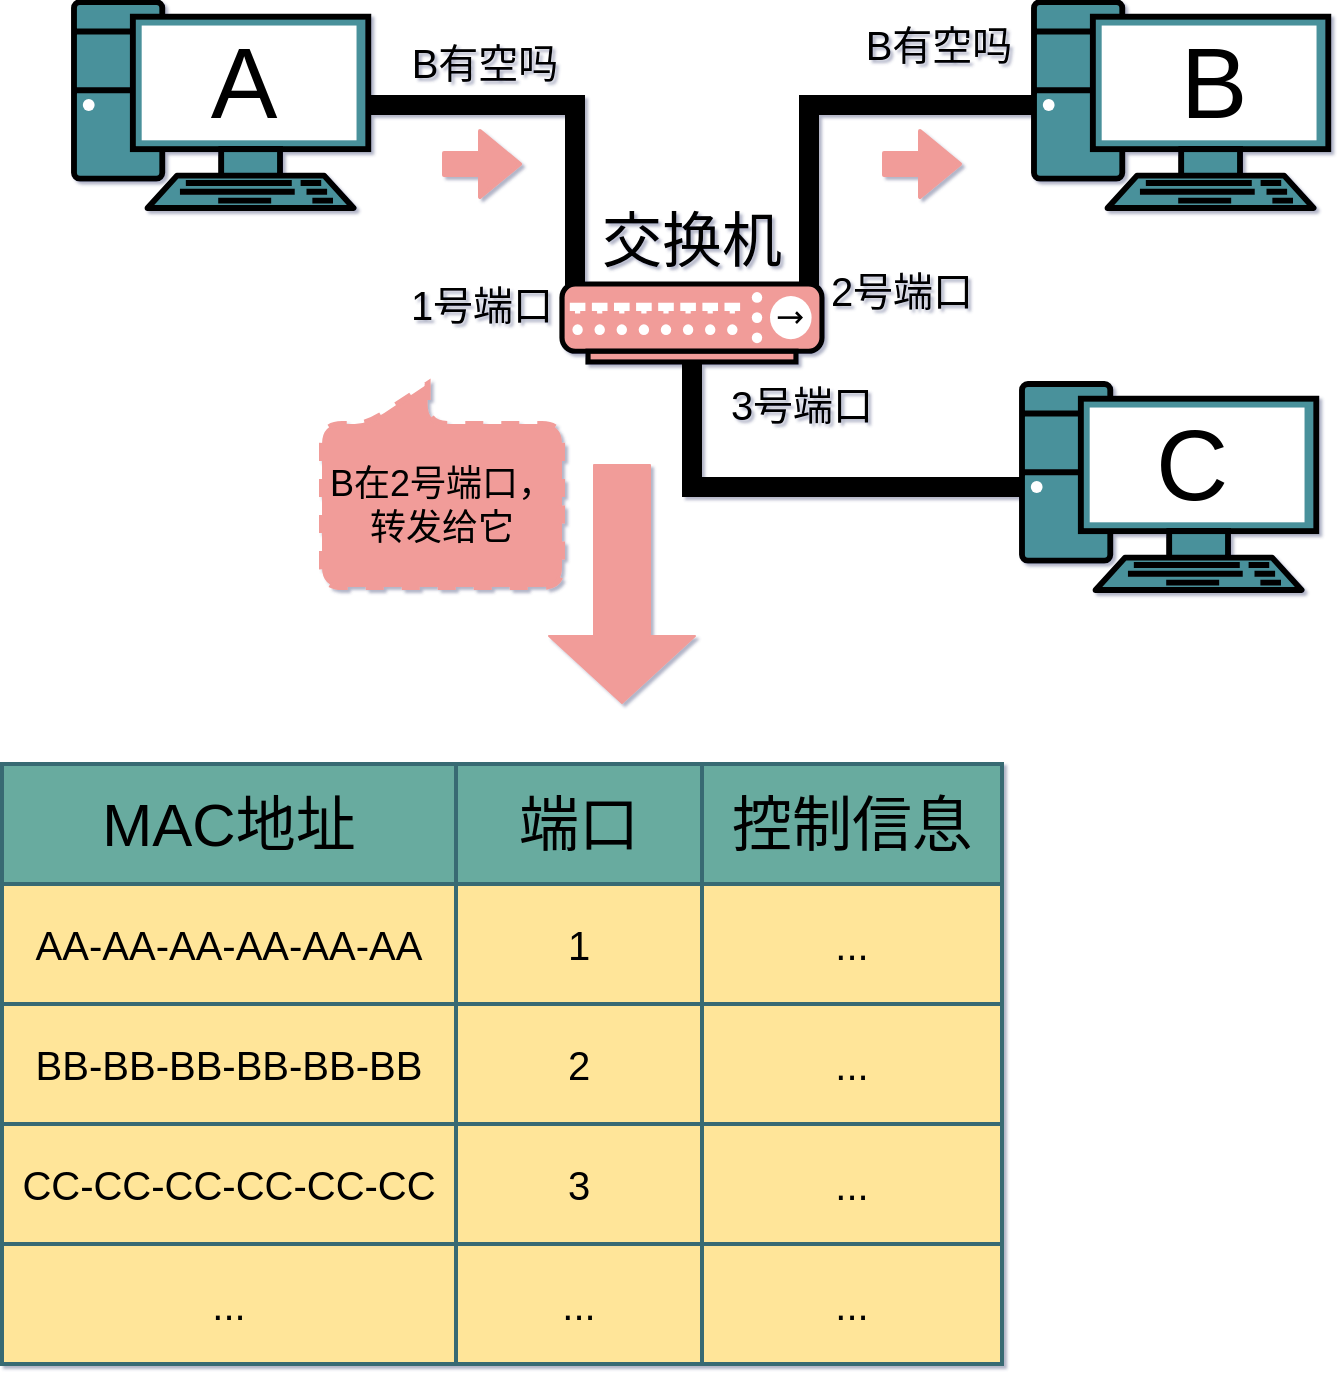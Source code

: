 <mxfile version="14.5.1" type="github">
  <diagram id="3228e29e-7158-1315-38df-8450db1d8a1d" name="Page-1">
    <mxGraphModel dx="1130" dy="817" grid="1" gridSize="10" guides="1" tooltips="1" connect="1" arrows="1" fold="1" page="1" pageScale="1" pageWidth="800" pageHeight="190" background="#ffffff" math="0" shadow="1">
      <root>
        <mxCell id="0" />
        <mxCell id="1" parent="0" />
        <mxCell id="hxIQwMxnJQ58AHrIh3xL-3" style="edgeStyle=orthogonalEdgeStyle;rounded=0;orthogonalLoop=1;jettySize=auto;html=1;exitX=1;exitY=0.5;exitDx=0;exitDy=0;exitPerimeter=0;strokeWidth=10;endArrow=none;endFill=0;entryX=0.05;entryY=0.05;entryDx=0;entryDy=0;entryPerimeter=0;" parent="1" source="WelgVeyDKxLRvEI-DW8B-16" target="fYc7Ru6buci-YKz5Eo-_-1" edge="1">
          <mxGeometry relative="1" as="geometry">
            <mxPoint x="360" y="180" as="targetPoint" />
          </mxGeometry>
        </mxCell>
        <mxCell id="WelgVeyDKxLRvEI-DW8B-16" value="" style="fontColor=#0066CC;verticalAlign=top;verticalLabelPosition=bottom;labelPosition=center;align=center;html=1;outlineConnect=0;gradientColor=none;gradientDirection=north;strokeWidth=2;shape=mxgraph.networks.pc;fillColor=#4A919B;" parent="1" vertex="1">
          <mxGeometry x="86.0" y="49" width="147.15" height="103" as="geometry" />
        </mxCell>
        <mxCell id="fYc7Ru6buci-YKz5Eo-_-2" style="edgeStyle=orthogonalEdgeStyle;rounded=0;orthogonalLoop=1;jettySize=auto;html=1;exitX=0;exitY=0.5;exitDx=0;exitDy=0;exitPerimeter=0;entryX=0.95;entryY=0.05;entryDx=0;entryDy=0;entryPerimeter=0;strokeWidth=10;endArrow=none;endFill=0;" parent="1" source="WelgVeyDKxLRvEI-DW8B-18" target="fYc7Ru6buci-YKz5Eo-_-1" edge="1">
          <mxGeometry relative="1" as="geometry" />
        </mxCell>
        <mxCell id="WelgVeyDKxLRvEI-DW8B-18" value="" style="fontColor=#0066CC;verticalAlign=top;verticalLabelPosition=bottom;labelPosition=center;align=center;html=1;outlineConnect=0;gradientColor=none;gradientDirection=north;strokeWidth=2;shape=mxgraph.networks.pc;fillColor=#4A919B;" parent="1" vertex="1">
          <mxGeometry x="566" y="49" width="147.15" height="103" as="geometry" />
        </mxCell>
        <mxCell id="hxIQwMxnJQ58AHrIh3xL-1" value="&lt;font style=&quot;font-size: 50px&quot;&gt;A&lt;/font&gt;" style="text;html=1;strokeColor=none;fillColor=none;align=center;verticalAlign=middle;whiteSpace=wrap;rounded=0;" parent="1" vertex="1">
          <mxGeometry x="151" y="79" width="40" height="20" as="geometry" />
        </mxCell>
        <mxCell id="hxIQwMxnJQ58AHrIh3xL-2" value="&lt;font style=&quot;font-size: 50px&quot;&gt;B&lt;/font&gt;" style="text;html=1;strokeColor=none;fillColor=none;align=center;verticalAlign=middle;whiteSpace=wrap;rounded=0;" parent="1" vertex="1">
          <mxGeometry x="636" y="79" width="40" height="20" as="geometry" />
        </mxCell>
        <mxCell id="fYc7Ru6buci-YKz5Eo-_-3" style="edgeStyle=orthogonalEdgeStyle;rounded=0;orthogonalLoop=1;jettySize=auto;html=1;exitX=0;exitY=0.5;exitDx=0;exitDy=0;exitPerimeter=0;endArrow=none;endFill=0;strokeWidth=10;" parent="1" source="_KJd5dzx4qh3lxpyMWcO-2" target="fYc7Ru6buci-YKz5Eo-_-1" edge="1">
          <mxGeometry relative="1" as="geometry" />
        </mxCell>
        <mxCell id="_KJd5dzx4qh3lxpyMWcO-2" value="" style="fontColor=#0066CC;verticalAlign=top;verticalLabelPosition=bottom;labelPosition=center;align=center;html=1;outlineConnect=0;gradientColor=none;gradientDirection=north;strokeWidth=2;shape=mxgraph.networks.pc;fillColor=#4A919B;" parent="1" vertex="1">
          <mxGeometry x="560" y="240" width="147.15" height="103" as="geometry" />
        </mxCell>
        <mxCell id="_KJd5dzx4qh3lxpyMWcO-3" value="&lt;span style=&quot;font-size: 50px&quot;&gt;C&lt;br&gt;&lt;/span&gt;" style="text;html=1;strokeColor=none;fillColor=none;align=center;verticalAlign=middle;whiteSpace=wrap;rounded=0;" parent="1" vertex="1">
          <mxGeometry x="625" y="270" width="40" height="20" as="geometry" />
        </mxCell>
        <mxCell id="fYc7Ru6buci-YKz5Eo-_-1" value="" style="fontColor=#0066CC;verticalAlign=top;verticalLabelPosition=bottom;labelPosition=center;align=center;html=1;outlineConnect=0;gradientColor=none;gradientDirection=north;strokeWidth=2;shape=mxgraph.networks.hub;fillColor=#F19C99;" parent="1" vertex="1">
          <mxGeometry x="330" y="190" width="130" height="39" as="geometry" />
        </mxCell>
        <mxCell id="fYc7Ru6buci-YKz5Eo-_-4" value="&lt;span style=&quot;font-size: 30px&quot;&gt;交换机&lt;/span&gt;" style="text;html=1;strokeColor=none;fillColor=none;align=center;verticalAlign=middle;whiteSpace=wrap;rounded=0;" parent="1" vertex="1">
          <mxGeometry x="345" y="152" width="100" height="31" as="geometry" />
        </mxCell>
        <mxCell id="bW8L0aDx1Iclk9FvhG7W-1" value="" style="shape=flexArrow;endArrow=classic;html=1;strokeWidth=2;fillColor=#F19C99;strokeColor=#F19C99;" parent="1" edge="1">
          <mxGeometry width="50" height="50" relative="1" as="geometry">
            <mxPoint x="270" y="130" as="sourcePoint" />
            <mxPoint x="310" y="130" as="targetPoint" />
          </mxGeometry>
        </mxCell>
        <mxCell id="bW8L0aDx1Iclk9FvhG7W-2" value="&lt;font style=&quot;font-size: 20px&quot;&gt;B有空吗&lt;/font&gt;" style="text;html=1;strokeColor=none;fillColor=none;align=center;verticalAlign=middle;whiteSpace=wrap;rounded=0;" parent="1" vertex="1">
          <mxGeometry x="233.15" y="58" width="116.85" height="41" as="geometry" />
        </mxCell>
        <mxCell id="bW8L0aDx1Iclk9FvhG7W-3" value="&lt;font style=&quot;font-size: 20px&quot;&gt;B有空吗&lt;/font&gt;" style="text;html=1;strokeColor=none;fillColor=none;align=center;verticalAlign=middle;whiteSpace=wrap;rounded=0;" parent="1" vertex="1">
          <mxGeometry x="460" y="49" width="116.85" height="41" as="geometry" />
        </mxCell>
        <mxCell id="bW8L0aDx1Iclk9FvhG7W-4" value="" style="shape=flexArrow;endArrow=classic;html=1;strokeWidth=2;fillColor=#F19C99;strokeColor=#F19C99;" parent="1" edge="1">
          <mxGeometry width="50" height="50" relative="1" as="geometry">
            <mxPoint x="490" y="130" as="sourcePoint" />
            <mxPoint x="530" y="130" as="targetPoint" />
          </mxGeometry>
        </mxCell>
        <mxCell id="bW8L0aDx1Iclk9FvhG7W-7" value="&lt;span style=&quot;font-size: 18px&quot;&gt;B在2号端口，转发给它&lt;/span&gt;" style="shape=callout;whiteSpace=wrap;html=1;perimeter=calloutPerimeter;dashed=1;rounded=1;strokeWidth=3;direction=west;size=20;position=0.56;base=30;position2=0.56;fillColor=#F19C99;strokeColor=#F19C99;" parent="1" vertex="1">
          <mxGeometry x="210" y="240" width="120" height="101.5" as="geometry" />
        </mxCell>
        <mxCell id="o6Qymi9LCWFlwB0xCJtG-19" value="MAC地址" style="rounded=0;whiteSpace=wrap;html=1;strokeColor=#376B73;strokeWidth=2;fontSize=30;fillColor=#67AB9F;" parent="1" vertex="1">
          <mxGeometry x="50" y="430" width="227" height="60" as="geometry" />
        </mxCell>
        <mxCell id="o6Qymi9LCWFlwB0xCJtG-20" value="端口" style="rounded=0;whiteSpace=wrap;html=1;strokeColor=#376B73;strokeWidth=2;fontSize=30;fillColor=#67AB9F;" parent="1" vertex="1">
          <mxGeometry x="277" y="430" width="123" height="60" as="geometry" />
        </mxCell>
        <mxCell id="o6Qymi9LCWFlwB0xCJtG-21" value="控制信息" style="rounded=0;whiteSpace=wrap;html=1;strokeColor=#376B73;strokeWidth=2;fontSize=30;fillColor=#67AB9F;" parent="1" vertex="1">
          <mxGeometry x="400" y="430" width="150" height="60" as="geometry" />
        </mxCell>
        <mxCell id="o6Qymi9LCWFlwB0xCJtG-22" value="AA-AA-AA-AA-AA-AA" style="rounded=0;whiteSpace=wrap;html=1;strokeColor=#376B73;strokeWidth=2;fontSize=20;fillColor=#FFE599;" parent="1" vertex="1">
          <mxGeometry x="50" y="490" width="227" height="60" as="geometry" />
        </mxCell>
        <mxCell id="o6Qymi9LCWFlwB0xCJtG-23" value="1" style="rounded=0;whiteSpace=wrap;html=1;strokeColor=#376B73;strokeWidth=2;fontSize=20;fillColor=#FFE599;" parent="1" vertex="1">
          <mxGeometry x="277" y="490" width="123" height="60" as="geometry" />
        </mxCell>
        <mxCell id="o6Qymi9LCWFlwB0xCJtG-24" value="..." style="rounded=0;whiteSpace=wrap;html=1;strokeColor=#376B73;strokeWidth=2;fontSize=20;fillColor=#FFE599;" parent="1" vertex="1">
          <mxGeometry x="400" y="490" width="150" height="60" as="geometry" />
        </mxCell>
        <mxCell id="o6Qymi9LCWFlwB0xCJtG-25" value="BB-BB-BB-BB-BB-BB" style="rounded=0;whiteSpace=wrap;html=1;strokeColor=#376B73;strokeWidth=2;fontSize=20;fillColor=#FFE599;" parent="1" vertex="1">
          <mxGeometry x="50" y="550" width="227" height="60" as="geometry" />
        </mxCell>
        <mxCell id="o6Qymi9LCWFlwB0xCJtG-26" value="2" style="rounded=0;whiteSpace=wrap;html=1;strokeColor=#376B73;strokeWidth=2;fontSize=20;fillColor=#FFE599;" parent="1" vertex="1">
          <mxGeometry x="277" y="550" width="123" height="60" as="geometry" />
        </mxCell>
        <mxCell id="o6Qymi9LCWFlwB0xCJtG-27" value="..." style="rounded=0;whiteSpace=wrap;html=1;strokeColor=#376B73;strokeWidth=2;fontSize=20;fillColor=#FFE599;" parent="1" vertex="1">
          <mxGeometry x="400" y="550" width="150" height="60" as="geometry" />
        </mxCell>
        <mxCell id="o6Qymi9LCWFlwB0xCJtG-28" value="CC-CC-CC-CC-CC-CC" style="rounded=0;whiteSpace=wrap;html=1;strokeColor=#376B73;strokeWidth=2;fontSize=20;fillColor=#FFE599;" parent="1" vertex="1">
          <mxGeometry x="50" y="610" width="227" height="60" as="geometry" />
        </mxCell>
        <mxCell id="o6Qymi9LCWFlwB0xCJtG-29" value="3" style="rounded=0;whiteSpace=wrap;html=1;strokeColor=#376B73;strokeWidth=2;fontSize=20;fillColor=#FFE599;" parent="1" vertex="1">
          <mxGeometry x="277" y="610" width="123" height="60" as="geometry" />
        </mxCell>
        <mxCell id="o6Qymi9LCWFlwB0xCJtG-30" value="..." style="rounded=0;whiteSpace=wrap;html=1;strokeColor=#376B73;strokeWidth=2;fontSize=20;fillColor=#FFE599;" parent="1" vertex="1">
          <mxGeometry x="400" y="610" width="150" height="60" as="geometry" />
        </mxCell>
        <mxCell id="o6Qymi9LCWFlwB0xCJtG-31" value="..." style="rounded=0;whiteSpace=wrap;html=1;strokeColor=#376B73;strokeWidth=2;fontSize=20;fillColor=#FFE599;" parent="1" vertex="1">
          <mxGeometry x="50" y="670" width="227" height="60" as="geometry" />
        </mxCell>
        <mxCell id="o6Qymi9LCWFlwB0xCJtG-32" value="..." style="rounded=0;whiteSpace=wrap;html=1;strokeColor=#376B73;strokeWidth=2;fontSize=20;fillColor=#FFE599;" parent="1" vertex="1">
          <mxGeometry x="277" y="670" width="123" height="60" as="geometry" />
        </mxCell>
        <mxCell id="o6Qymi9LCWFlwB0xCJtG-33" value="..." style="rounded=0;whiteSpace=wrap;html=1;strokeColor=#376B73;strokeWidth=2;fontSize=20;fillColor=#FFE599;" parent="1" vertex="1">
          <mxGeometry x="400" y="670" width="150" height="60" as="geometry" />
        </mxCell>
        <mxCell id="o6Qymi9LCWFlwB0xCJtG-34" value="" style="shape=flexArrow;endArrow=classic;html=1;fontSize=20;endWidth=44;endSize=10.83;width=28;strokeColor=#F19C99;fillColor=#F19C99;" parent="1" edge="1">
          <mxGeometry width="50" height="50" relative="1" as="geometry">
            <mxPoint x="360" y="280" as="sourcePoint" />
            <mxPoint x="360" y="400" as="targetPoint" />
          </mxGeometry>
        </mxCell>
        <mxCell id="rKMjytKCEox3bkdJqtK7-1" value="1号端口" style="text;html=1;strokeColor=none;fillColor=none;align=center;verticalAlign=middle;whiteSpace=wrap;rounded=0;fontSize=20;" vertex="1" parent="1">
          <mxGeometry x="250" y="190" width="80" height="20" as="geometry" />
        </mxCell>
        <mxCell id="rKMjytKCEox3bkdJqtK7-2" value="2号端口" style="text;html=1;strokeColor=none;fillColor=none;align=center;verticalAlign=middle;whiteSpace=wrap;rounded=0;fontSize=20;" vertex="1" parent="1">
          <mxGeometry x="460" y="183" width="80" height="20" as="geometry" />
        </mxCell>
        <mxCell id="rKMjytKCEox3bkdJqtK7-3" value="3号端口" style="text;html=1;strokeColor=none;fillColor=none;align=center;verticalAlign=middle;whiteSpace=wrap;rounded=0;fontSize=20;" vertex="1" parent="1">
          <mxGeometry x="410" y="240" width="80" height="20" as="geometry" />
        </mxCell>
      </root>
    </mxGraphModel>
  </diagram>
</mxfile>
